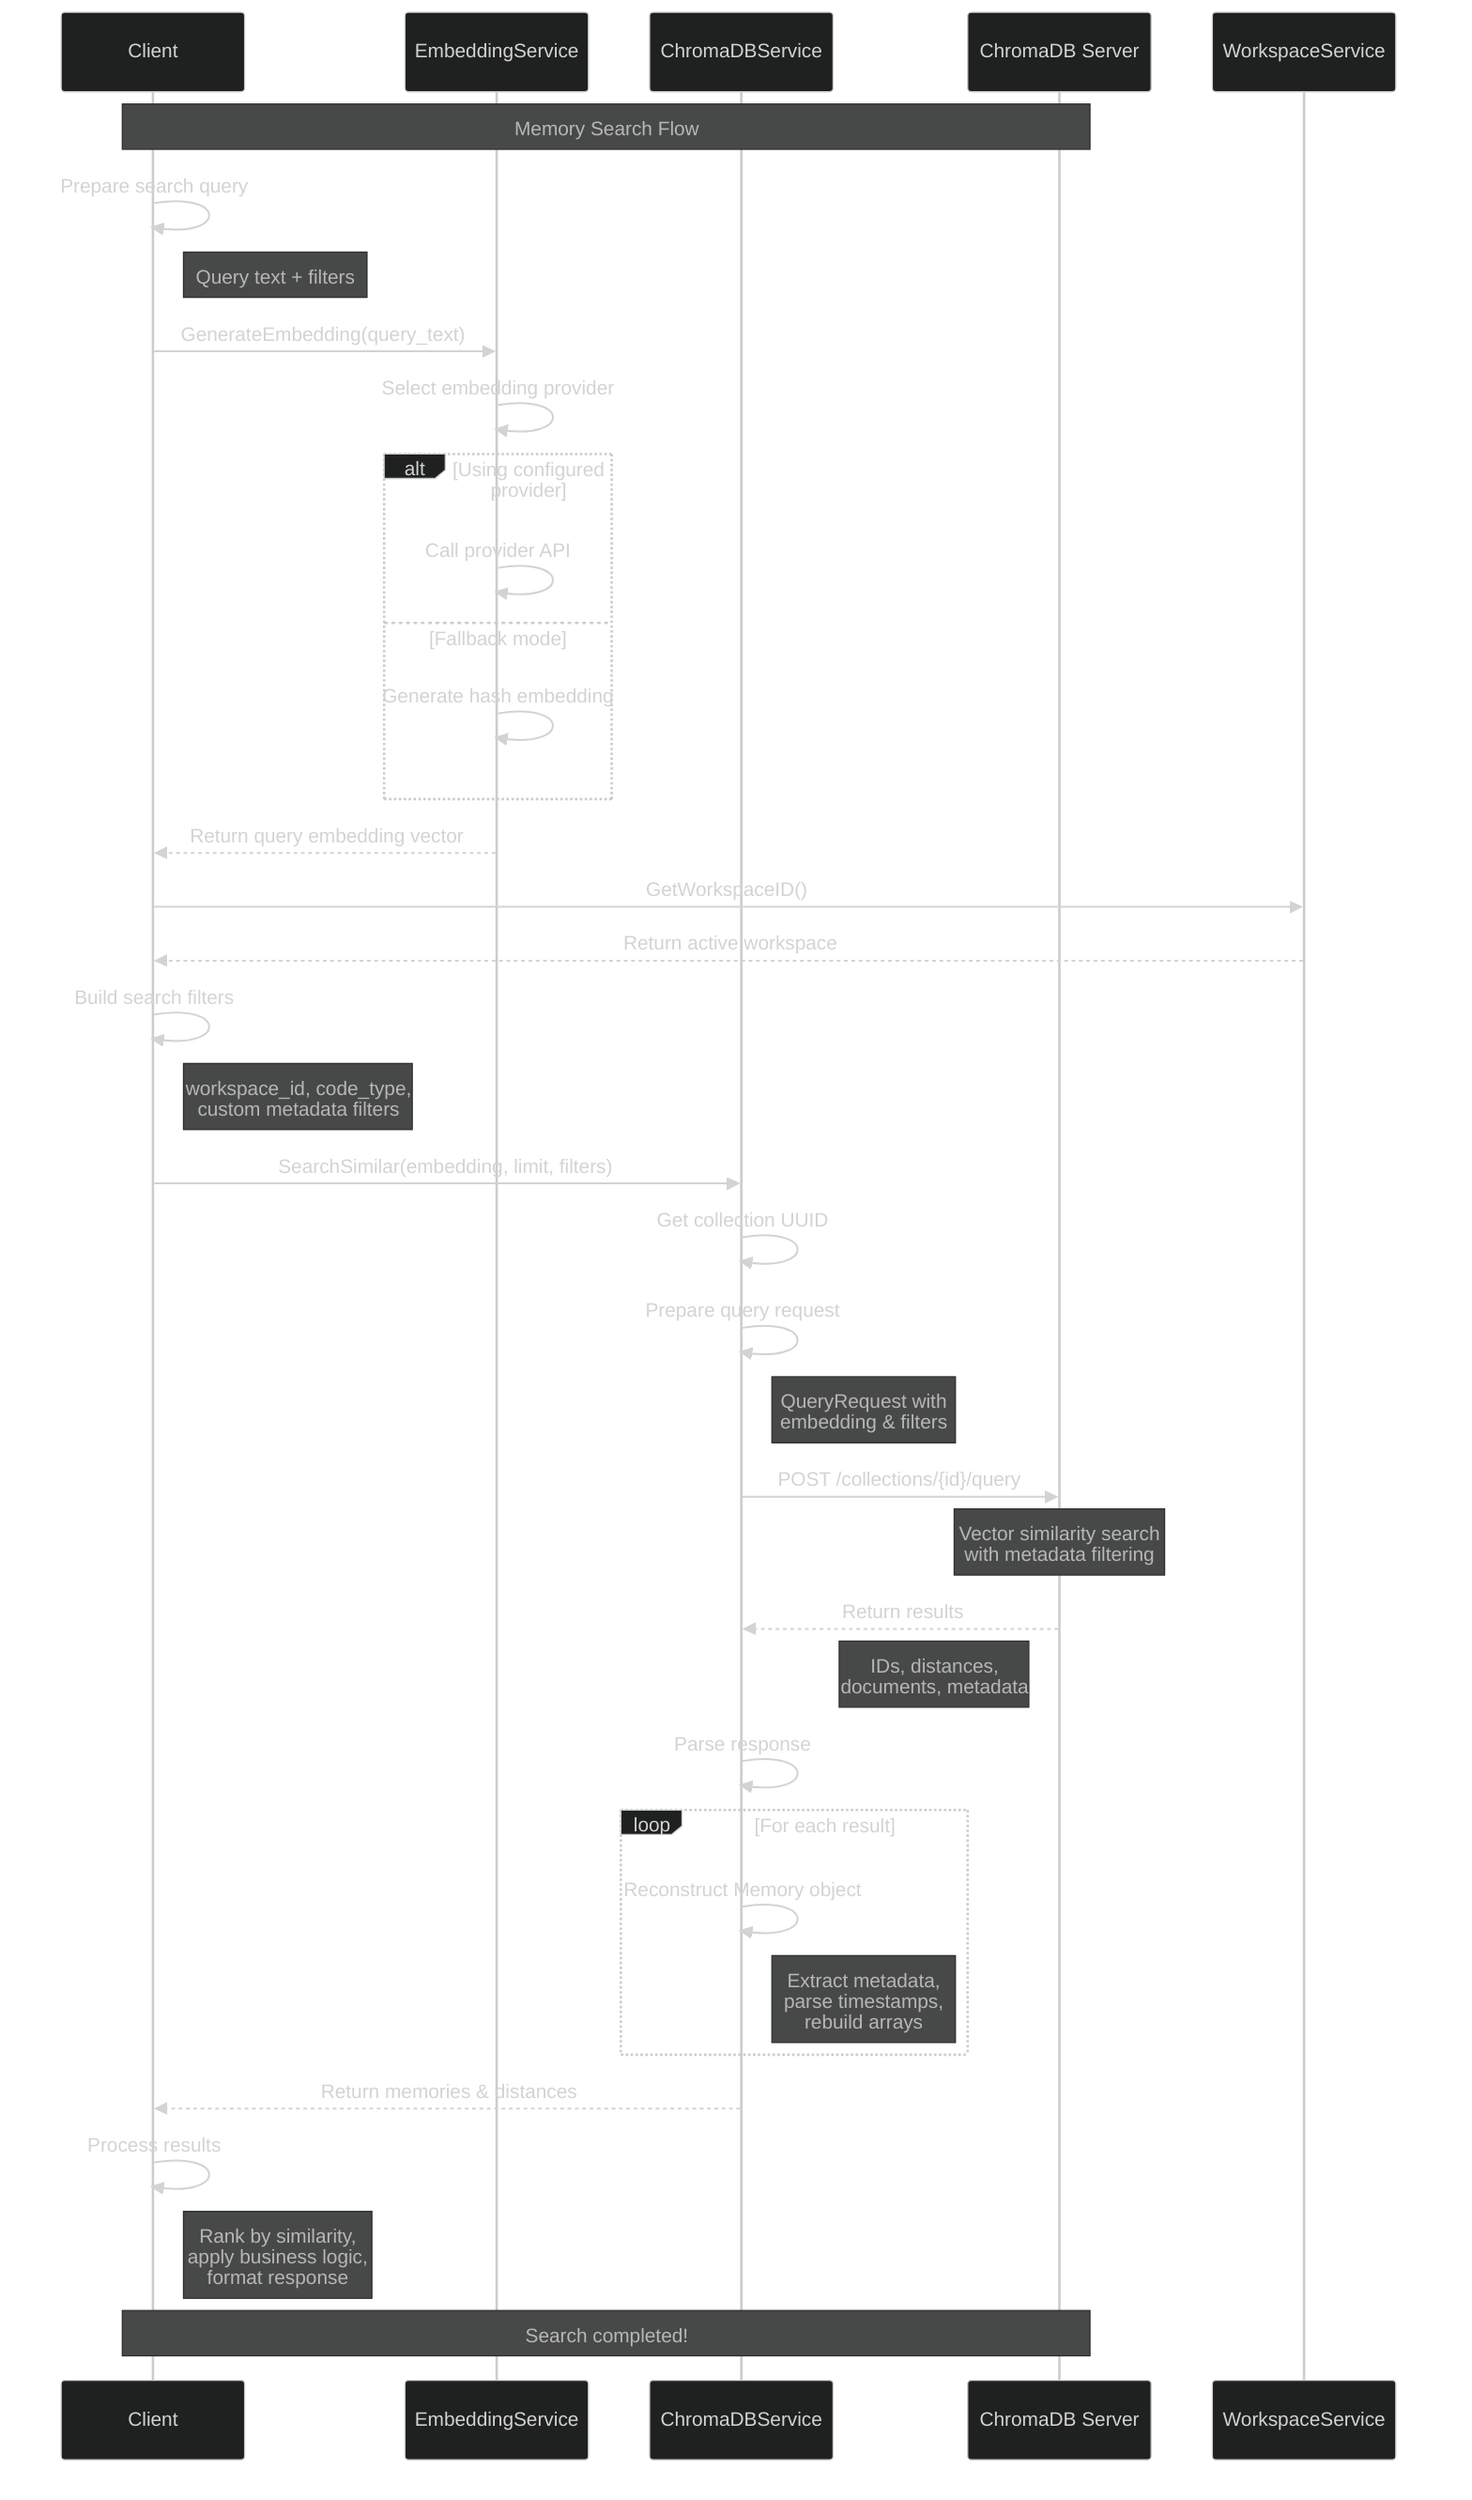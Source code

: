 %%{init: {'theme':'dark', 'themeVariables': { 'primaryColor':'#1f2937', 'primaryTextColor':'#fff', 'primaryBorderColor':'#374151', 'lineColor':'#6b7280', 'secondaryColor':'#374151', 'tertiaryColor':'#1f2937'}}}%%

sequenceDiagram
    participant Client
    participant EmbeddingService
    participant ChromaDBService
    participant ChromaDB as ChromaDB Server
    participant WorkspaceService
    
    Note over Client,ChromaDB: Memory Search Flow
    
    Client->>Client: Prepare search query
    Note right of Client: Query text + filters
    
    Client->>EmbeddingService: GenerateEmbedding(query_text)
    EmbeddingService->>EmbeddingService: Select embedding provider
    
    alt Using configured provider
        EmbeddingService->>EmbeddingService: Call provider API
    else Fallback mode
        EmbeddingService->>EmbeddingService: Generate hash embedding
    end
    
    EmbeddingService-->>Client: Return query embedding vector
    
    Client->>WorkspaceService: GetWorkspaceID()
    WorkspaceService-->>Client: Return active workspace
    
    Client->>Client: Build search filters
    Note right of Client: workspace_id, code_type,<br/>custom metadata filters
    
    Client->>ChromaDBService: SearchSimilar(embedding, limit, filters)
    ChromaDBService->>ChromaDBService: Get collection UUID
    
    ChromaDBService->>ChromaDBService: Prepare query request
    Note right of ChromaDBService: QueryRequest with<br/>embedding & filters
    
    ChromaDBService->>ChromaDB: POST /collections/{id}/query
    Note over ChromaDB: Vector similarity search<br/>with metadata filtering
    
    ChromaDB-->>ChromaDBService: Return results
    Note left of ChromaDB: IDs, distances,<br/>documents, metadata
    
    ChromaDBService->>ChromaDBService: Parse response
    loop For each result
        ChromaDBService->>ChromaDBService: Reconstruct Memory object
        Note right of ChromaDBService: Extract metadata,<br/>parse timestamps,<br/>rebuild arrays
    end
    
    ChromaDBService-->>Client: Return memories & distances
    
    Client->>Client: Process results
    Note right of Client: Rank by similarity,<br/>apply business logic,<br/>format response
    
    Note over Client,ChromaDB: Search completed!